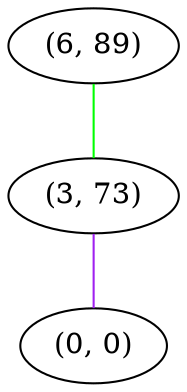 graph "" {
"(6, 89)";
"(3, 73)";
"(0, 0)";
"(6, 89)" -- "(3, 73)"  [color=green, key=0, weight=2];
"(3, 73)" -- "(0, 0)"  [color=purple, key=0, weight=4];
}
